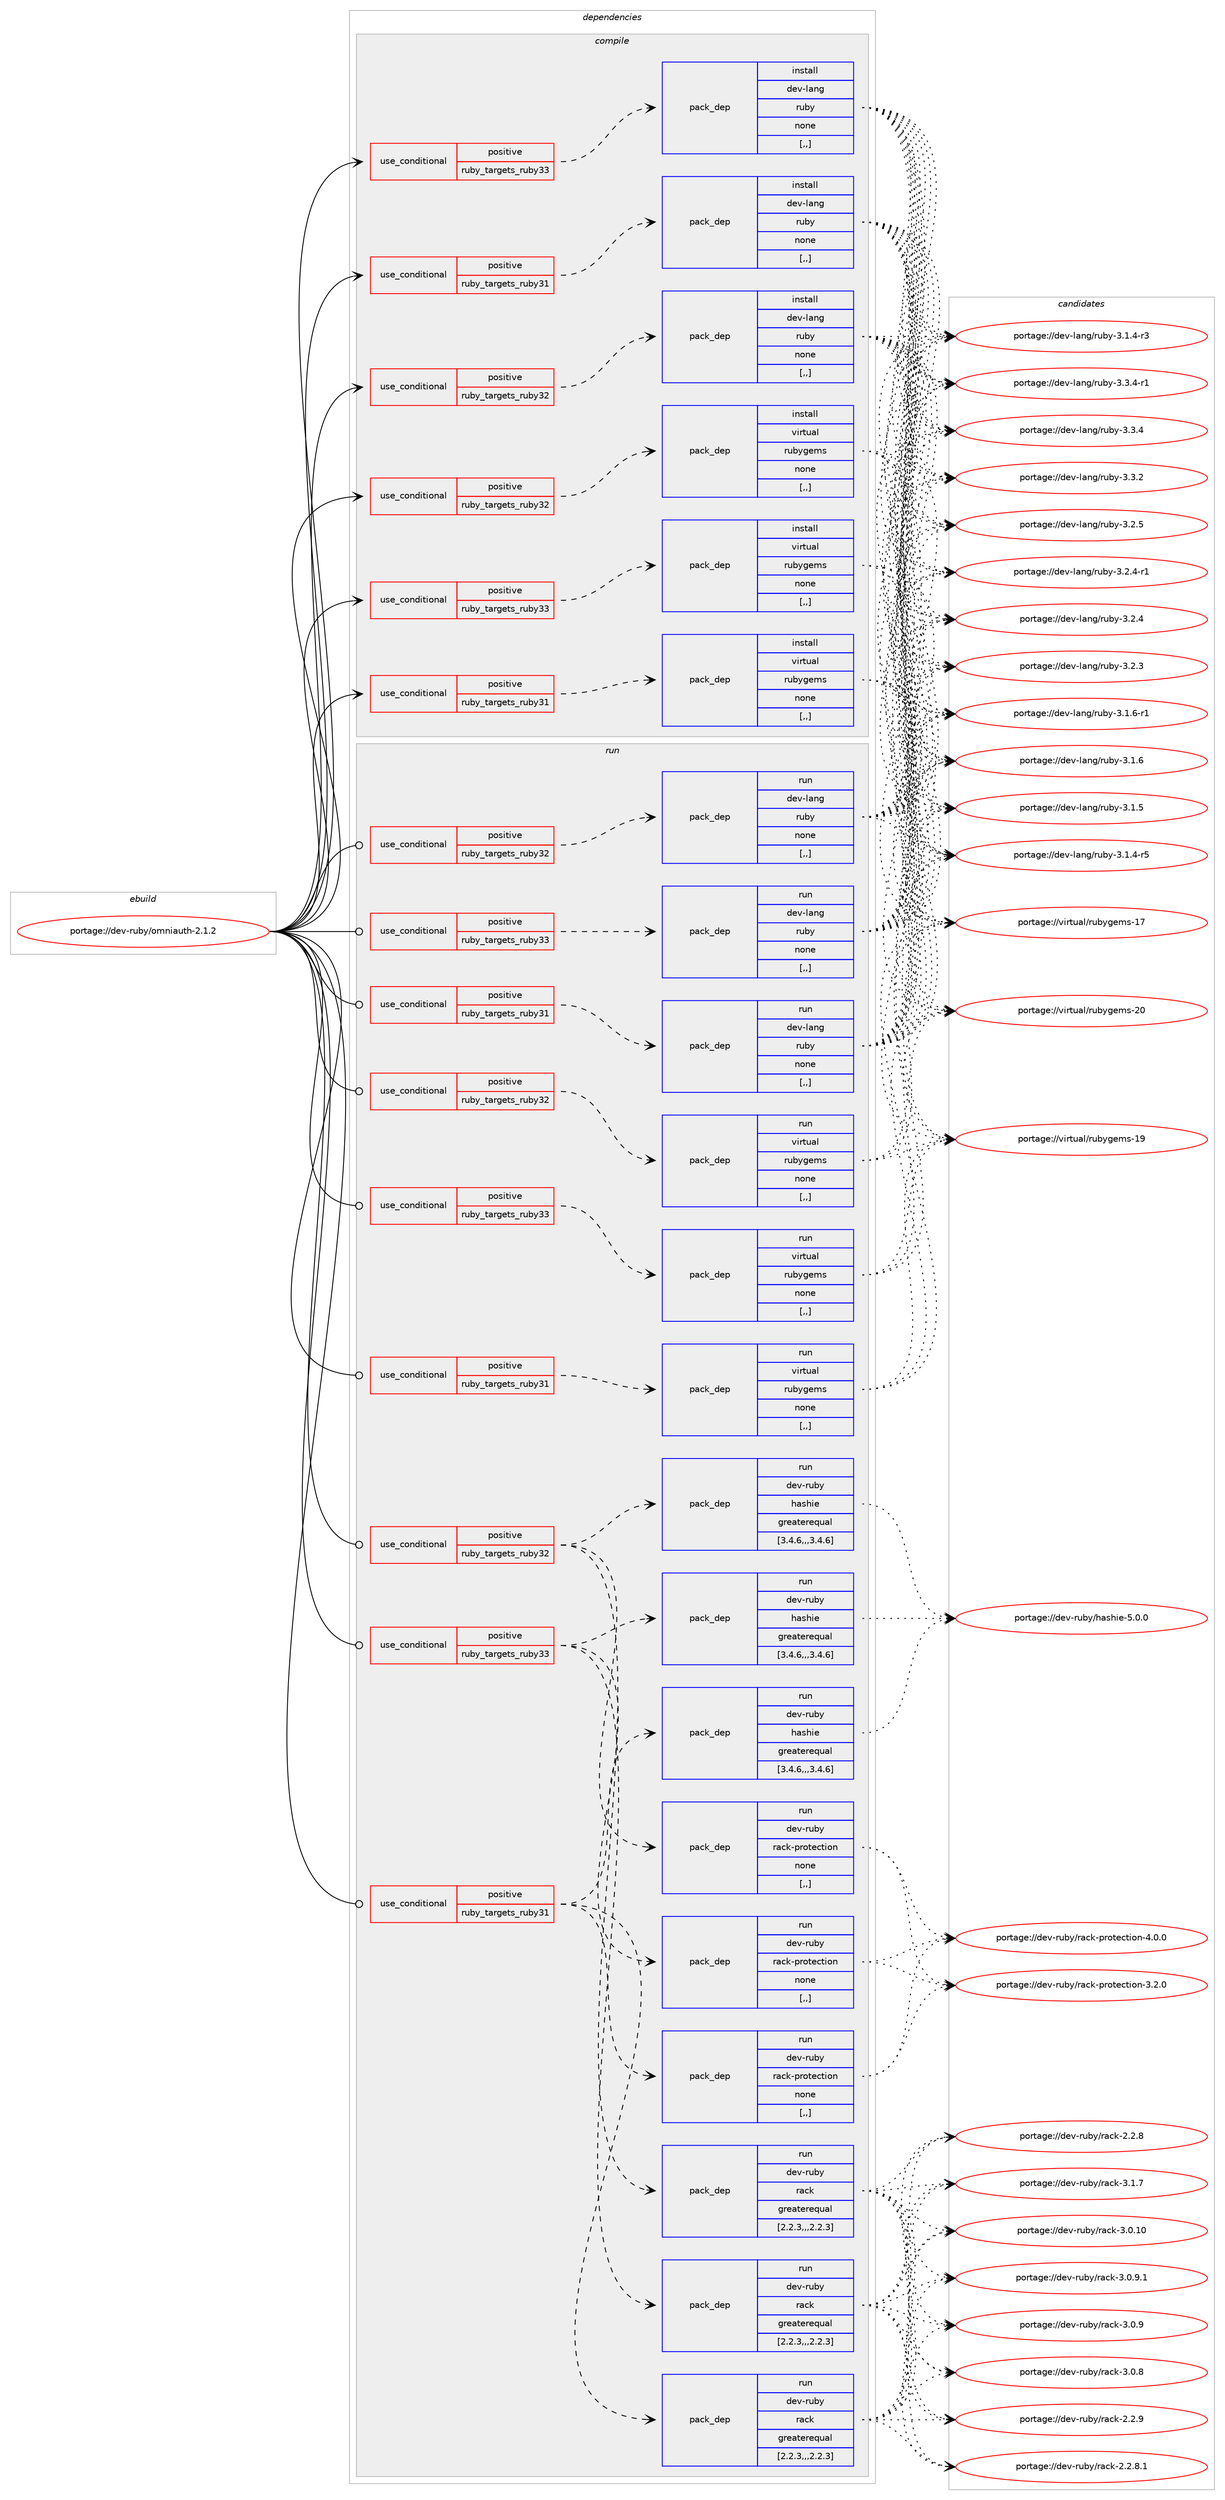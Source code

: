 digraph prolog {

# *************
# Graph options
# *************

newrank=true;
concentrate=true;
compound=true;
graph [rankdir=LR,fontname=Helvetica,fontsize=10,ranksep=1.5];#, ranksep=2.5, nodesep=0.2];
edge  [arrowhead=vee];
node  [fontname=Helvetica,fontsize=10];

# **********
# The ebuild
# **********

subgraph cluster_leftcol {
color=gray;
label=<<i>ebuild</i>>;
id [label="portage://dev-ruby/omniauth-2.1.2", color=red, width=4, href="../dev-ruby/omniauth-2.1.2.svg"];
}

# ****************
# The dependencies
# ****************

subgraph cluster_midcol {
color=gray;
label=<<i>dependencies</i>>;
subgraph cluster_compile {
fillcolor="#eeeeee";
style=filled;
label=<<i>compile</i>>;
subgraph cond52081 {
dependency193180 [label=<<TABLE BORDER="0" CELLBORDER="1" CELLSPACING="0" CELLPADDING="4"><TR><TD ROWSPAN="3" CELLPADDING="10">use_conditional</TD></TR><TR><TD>positive</TD></TR><TR><TD>ruby_targets_ruby31</TD></TR></TABLE>>, shape=none, color=red];
subgraph pack139747 {
dependency193181 [label=<<TABLE BORDER="0" CELLBORDER="1" CELLSPACING="0" CELLPADDING="4" WIDTH="220"><TR><TD ROWSPAN="6" CELLPADDING="30">pack_dep</TD></TR><TR><TD WIDTH="110">install</TD></TR><TR><TD>dev-lang</TD></TR><TR><TD>ruby</TD></TR><TR><TD>none</TD></TR><TR><TD>[,,]</TD></TR></TABLE>>, shape=none, color=blue];
}
dependency193180:e -> dependency193181:w [weight=20,style="dashed",arrowhead="vee"];
}
id:e -> dependency193180:w [weight=20,style="solid",arrowhead="vee"];
subgraph cond52082 {
dependency193182 [label=<<TABLE BORDER="0" CELLBORDER="1" CELLSPACING="0" CELLPADDING="4"><TR><TD ROWSPAN="3" CELLPADDING="10">use_conditional</TD></TR><TR><TD>positive</TD></TR><TR><TD>ruby_targets_ruby31</TD></TR></TABLE>>, shape=none, color=red];
subgraph pack139748 {
dependency193183 [label=<<TABLE BORDER="0" CELLBORDER="1" CELLSPACING="0" CELLPADDING="4" WIDTH="220"><TR><TD ROWSPAN="6" CELLPADDING="30">pack_dep</TD></TR><TR><TD WIDTH="110">install</TD></TR><TR><TD>virtual</TD></TR><TR><TD>rubygems</TD></TR><TR><TD>none</TD></TR><TR><TD>[,,]</TD></TR></TABLE>>, shape=none, color=blue];
}
dependency193182:e -> dependency193183:w [weight=20,style="dashed",arrowhead="vee"];
}
id:e -> dependency193182:w [weight=20,style="solid",arrowhead="vee"];
subgraph cond52083 {
dependency193184 [label=<<TABLE BORDER="0" CELLBORDER="1" CELLSPACING="0" CELLPADDING="4"><TR><TD ROWSPAN="3" CELLPADDING="10">use_conditional</TD></TR><TR><TD>positive</TD></TR><TR><TD>ruby_targets_ruby32</TD></TR></TABLE>>, shape=none, color=red];
subgraph pack139749 {
dependency193185 [label=<<TABLE BORDER="0" CELLBORDER="1" CELLSPACING="0" CELLPADDING="4" WIDTH="220"><TR><TD ROWSPAN="6" CELLPADDING="30">pack_dep</TD></TR><TR><TD WIDTH="110">install</TD></TR><TR><TD>dev-lang</TD></TR><TR><TD>ruby</TD></TR><TR><TD>none</TD></TR><TR><TD>[,,]</TD></TR></TABLE>>, shape=none, color=blue];
}
dependency193184:e -> dependency193185:w [weight=20,style="dashed",arrowhead="vee"];
}
id:e -> dependency193184:w [weight=20,style="solid",arrowhead="vee"];
subgraph cond52084 {
dependency193186 [label=<<TABLE BORDER="0" CELLBORDER="1" CELLSPACING="0" CELLPADDING="4"><TR><TD ROWSPAN="3" CELLPADDING="10">use_conditional</TD></TR><TR><TD>positive</TD></TR><TR><TD>ruby_targets_ruby32</TD></TR></TABLE>>, shape=none, color=red];
subgraph pack139750 {
dependency193187 [label=<<TABLE BORDER="0" CELLBORDER="1" CELLSPACING="0" CELLPADDING="4" WIDTH="220"><TR><TD ROWSPAN="6" CELLPADDING="30">pack_dep</TD></TR><TR><TD WIDTH="110">install</TD></TR><TR><TD>virtual</TD></TR><TR><TD>rubygems</TD></TR><TR><TD>none</TD></TR><TR><TD>[,,]</TD></TR></TABLE>>, shape=none, color=blue];
}
dependency193186:e -> dependency193187:w [weight=20,style="dashed",arrowhead="vee"];
}
id:e -> dependency193186:w [weight=20,style="solid",arrowhead="vee"];
subgraph cond52085 {
dependency193188 [label=<<TABLE BORDER="0" CELLBORDER="1" CELLSPACING="0" CELLPADDING="4"><TR><TD ROWSPAN="3" CELLPADDING="10">use_conditional</TD></TR><TR><TD>positive</TD></TR><TR><TD>ruby_targets_ruby33</TD></TR></TABLE>>, shape=none, color=red];
subgraph pack139751 {
dependency193189 [label=<<TABLE BORDER="0" CELLBORDER="1" CELLSPACING="0" CELLPADDING="4" WIDTH="220"><TR><TD ROWSPAN="6" CELLPADDING="30">pack_dep</TD></TR><TR><TD WIDTH="110">install</TD></TR><TR><TD>dev-lang</TD></TR><TR><TD>ruby</TD></TR><TR><TD>none</TD></TR><TR><TD>[,,]</TD></TR></TABLE>>, shape=none, color=blue];
}
dependency193188:e -> dependency193189:w [weight=20,style="dashed",arrowhead="vee"];
}
id:e -> dependency193188:w [weight=20,style="solid",arrowhead="vee"];
subgraph cond52086 {
dependency193190 [label=<<TABLE BORDER="0" CELLBORDER="1" CELLSPACING="0" CELLPADDING="4"><TR><TD ROWSPAN="3" CELLPADDING="10">use_conditional</TD></TR><TR><TD>positive</TD></TR><TR><TD>ruby_targets_ruby33</TD></TR></TABLE>>, shape=none, color=red];
subgraph pack139752 {
dependency193191 [label=<<TABLE BORDER="0" CELLBORDER="1" CELLSPACING="0" CELLPADDING="4" WIDTH="220"><TR><TD ROWSPAN="6" CELLPADDING="30">pack_dep</TD></TR><TR><TD WIDTH="110">install</TD></TR><TR><TD>virtual</TD></TR><TR><TD>rubygems</TD></TR><TR><TD>none</TD></TR><TR><TD>[,,]</TD></TR></TABLE>>, shape=none, color=blue];
}
dependency193190:e -> dependency193191:w [weight=20,style="dashed",arrowhead="vee"];
}
id:e -> dependency193190:w [weight=20,style="solid",arrowhead="vee"];
}
subgraph cluster_compileandrun {
fillcolor="#eeeeee";
style=filled;
label=<<i>compile and run</i>>;
}
subgraph cluster_run {
fillcolor="#eeeeee";
style=filled;
label=<<i>run</i>>;
subgraph cond52087 {
dependency193192 [label=<<TABLE BORDER="0" CELLBORDER="1" CELLSPACING="0" CELLPADDING="4"><TR><TD ROWSPAN="3" CELLPADDING="10">use_conditional</TD></TR><TR><TD>positive</TD></TR><TR><TD>ruby_targets_ruby31</TD></TR></TABLE>>, shape=none, color=red];
subgraph pack139753 {
dependency193193 [label=<<TABLE BORDER="0" CELLBORDER="1" CELLSPACING="0" CELLPADDING="4" WIDTH="220"><TR><TD ROWSPAN="6" CELLPADDING="30">pack_dep</TD></TR><TR><TD WIDTH="110">run</TD></TR><TR><TD>dev-lang</TD></TR><TR><TD>ruby</TD></TR><TR><TD>none</TD></TR><TR><TD>[,,]</TD></TR></TABLE>>, shape=none, color=blue];
}
dependency193192:e -> dependency193193:w [weight=20,style="dashed",arrowhead="vee"];
}
id:e -> dependency193192:w [weight=20,style="solid",arrowhead="odot"];
subgraph cond52088 {
dependency193194 [label=<<TABLE BORDER="0" CELLBORDER="1" CELLSPACING="0" CELLPADDING="4"><TR><TD ROWSPAN="3" CELLPADDING="10">use_conditional</TD></TR><TR><TD>positive</TD></TR><TR><TD>ruby_targets_ruby31</TD></TR></TABLE>>, shape=none, color=red];
subgraph pack139754 {
dependency193195 [label=<<TABLE BORDER="0" CELLBORDER="1" CELLSPACING="0" CELLPADDING="4" WIDTH="220"><TR><TD ROWSPAN="6" CELLPADDING="30">pack_dep</TD></TR><TR><TD WIDTH="110">run</TD></TR><TR><TD>dev-ruby</TD></TR><TR><TD>rack</TD></TR><TR><TD>greaterequal</TD></TR><TR><TD>[2.2.3,,,2.2.3]</TD></TR></TABLE>>, shape=none, color=blue];
}
dependency193194:e -> dependency193195:w [weight=20,style="dashed",arrowhead="vee"];
subgraph pack139755 {
dependency193196 [label=<<TABLE BORDER="0" CELLBORDER="1" CELLSPACING="0" CELLPADDING="4" WIDTH="220"><TR><TD ROWSPAN="6" CELLPADDING="30">pack_dep</TD></TR><TR><TD WIDTH="110">run</TD></TR><TR><TD>dev-ruby</TD></TR><TR><TD>rack-protection</TD></TR><TR><TD>none</TD></TR><TR><TD>[,,]</TD></TR></TABLE>>, shape=none, color=blue];
}
dependency193194:e -> dependency193196:w [weight=20,style="dashed",arrowhead="vee"];
subgraph pack139756 {
dependency193197 [label=<<TABLE BORDER="0" CELLBORDER="1" CELLSPACING="0" CELLPADDING="4" WIDTH="220"><TR><TD ROWSPAN="6" CELLPADDING="30">pack_dep</TD></TR><TR><TD WIDTH="110">run</TD></TR><TR><TD>dev-ruby</TD></TR><TR><TD>hashie</TD></TR><TR><TD>greaterequal</TD></TR><TR><TD>[3.4.6,,,3.4.6]</TD></TR></TABLE>>, shape=none, color=blue];
}
dependency193194:e -> dependency193197:w [weight=20,style="dashed",arrowhead="vee"];
}
id:e -> dependency193194:w [weight=20,style="solid",arrowhead="odot"];
subgraph cond52089 {
dependency193198 [label=<<TABLE BORDER="0" CELLBORDER="1" CELLSPACING="0" CELLPADDING="4"><TR><TD ROWSPAN="3" CELLPADDING="10">use_conditional</TD></TR><TR><TD>positive</TD></TR><TR><TD>ruby_targets_ruby31</TD></TR></TABLE>>, shape=none, color=red];
subgraph pack139757 {
dependency193199 [label=<<TABLE BORDER="0" CELLBORDER="1" CELLSPACING="0" CELLPADDING="4" WIDTH="220"><TR><TD ROWSPAN="6" CELLPADDING="30">pack_dep</TD></TR><TR><TD WIDTH="110">run</TD></TR><TR><TD>virtual</TD></TR><TR><TD>rubygems</TD></TR><TR><TD>none</TD></TR><TR><TD>[,,]</TD></TR></TABLE>>, shape=none, color=blue];
}
dependency193198:e -> dependency193199:w [weight=20,style="dashed",arrowhead="vee"];
}
id:e -> dependency193198:w [weight=20,style="solid",arrowhead="odot"];
subgraph cond52090 {
dependency193200 [label=<<TABLE BORDER="0" CELLBORDER="1" CELLSPACING="0" CELLPADDING="4"><TR><TD ROWSPAN="3" CELLPADDING="10">use_conditional</TD></TR><TR><TD>positive</TD></TR><TR><TD>ruby_targets_ruby32</TD></TR></TABLE>>, shape=none, color=red];
subgraph pack139758 {
dependency193201 [label=<<TABLE BORDER="0" CELLBORDER="1" CELLSPACING="0" CELLPADDING="4" WIDTH="220"><TR><TD ROWSPAN="6" CELLPADDING="30">pack_dep</TD></TR><TR><TD WIDTH="110">run</TD></TR><TR><TD>dev-lang</TD></TR><TR><TD>ruby</TD></TR><TR><TD>none</TD></TR><TR><TD>[,,]</TD></TR></TABLE>>, shape=none, color=blue];
}
dependency193200:e -> dependency193201:w [weight=20,style="dashed",arrowhead="vee"];
}
id:e -> dependency193200:w [weight=20,style="solid",arrowhead="odot"];
subgraph cond52091 {
dependency193202 [label=<<TABLE BORDER="0" CELLBORDER="1" CELLSPACING="0" CELLPADDING="4"><TR><TD ROWSPAN="3" CELLPADDING="10">use_conditional</TD></TR><TR><TD>positive</TD></TR><TR><TD>ruby_targets_ruby32</TD></TR></TABLE>>, shape=none, color=red];
subgraph pack139759 {
dependency193203 [label=<<TABLE BORDER="0" CELLBORDER="1" CELLSPACING="0" CELLPADDING="4" WIDTH="220"><TR><TD ROWSPAN="6" CELLPADDING="30">pack_dep</TD></TR><TR><TD WIDTH="110">run</TD></TR><TR><TD>dev-ruby</TD></TR><TR><TD>rack</TD></TR><TR><TD>greaterequal</TD></TR><TR><TD>[2.2.3,,,2.2.3]</TD></TR></TABLE>>, shape=none, color=blue];
}
dependency193202:e -> dependency193203:w [weight=20,style="dashed",arrowhead="vee"];
subgraph pack139760 {
dependency193204 [label=<<TABLE BORDER="0" CELLBORDER="1" CELLSPACING="0" CELLPADDING="4" WIDTH="220"><TR><TD ROWSPAN="6" CELLPADDING="30">pack_dep</TD></TR><TR><TD WIDTH="110">run</TD></TR><TR><TD>dev-ruby</TD></TR><TR><TD>rack-protection</TD></TR><TR><TD>none</TD></TR><TR><TD>[,,]</TD></TR></TABLE>>, shape=none, color=blue];
}
dependency193202:e -> dependency193204:w [weight=20,style="dashed",arrowhead="vee"];
subgraph pack139761 {
dependency193205 [label=<<TABLE BORDER="0" CELLBORDER="1" CELLSPACING="0" CELLPADDING="4" WIDTH="220"><TR><TD ROWSPAN="6" CELLPADDING="30">pack_dep</TD></TR><TR><TD WIDTH="110">run</TD></TR><TR><TD>dev-ruby</TD></TR><TR><TD>hashie</TD></TR><TR><TD>greaterequal</TD></TR><TR><TD>[3.4.6,,,3.4.6]</TD></TR></TABLE>>, shape=none, color=blue];
}
dependency193202:e -> dependency193205:w [weight=20,style="dashed",arrowhead="vee"];
}
id:e -> dependency193202:w [weight=20,style="solid",arrowhead="odot"];
subgraph cond52092 {
dependency193206 [label=<<TABLE BORDER="0" CELLBORDER="1" CELLSPACING="0" CELLPADDING="4"><TR><TD ROWSPAN="3" CELLPADDING="10">use_conditional</TD></TR><TR><TD>positive</TD></TR><TR><TD>ruby_targets_ruby32</TD></TR></TABLE>>, shape=none, color=red];
subgraph pack139762 {
dependency193207 [label=<<TABLE BORDER="0" CELLBORDER="1" CELLSPACING="0" CELLPADDING="4" WIDTH="220"><TR><TD ROWSPAN="6" CELLPADDING="30">pack_dep</TD></TR><TR><TD WIDTH="110">run</TD></TR><TR><TD>virtual</TD></TR><TR><TD>rubygems</TD></TR><TR><TD>none</TD></TR><TR><TD>[,,]</TD></TR></TABLE>>, shape=none, color=blue];
}
dependency193206:e -> dependency193207:w [weight=20,style="dashed",arrowhead="vee"];
}
id:e -> dependency193206:w [weight=20,style="solid",arrowhead="odot"];
subgraph cond52093 {
dependency193208 [label=<<TABLE BORDER="0" CELLBORDER="1" CELLSPACING="0" CELLPADDING="4"><TR><TD ROWSPAN="3" CELLPADDING="10">use_conditional</TD></TR><TR><TD>positive</TD></TR><TR><TD>ruby_targets_ruby33</TD></TR></TABLE>>, shape=none, color=red];
subgraph pack139763 {
dependency193209 [label=<<TABLE BORDER="0" CELLBORDER="1" CELLSPACING="0" CELLPADDING="4" WIDTH="220"><TR><TD ROWSPAN="6" CELLPADDING="30">pack_dep</TD></TR><TR><TD WIDTH="110">run</TD></TR><TR><TD>dev-lang</TD></TR><TR><TD>ruby</TD></TR><TR><TD>none</TD></TR><TR><TD>[,,]</TD></TR></TABLE>>, shape=none, color=blue];
}
dependency193208:e -> dependency193209:w [weight=20,style="dashed",arrowhead="vee"];
}
id:e -> dependency193208:w [weight=20,style="solid",arrowhead="odot"];
subgraph cond52094 {
dependency193210 [label=<<TABLE BORDER="0" CELLBORDER="1" CELLSPACING="0" CELLPADDING="4"><TR><TD ROWSPAN="3" CELLPADDING="10">use_conditional</TD></TR><TR><TD>positive</TD></TR><TR><TD>ruby_targets_ruby33</TD></TR></TABLE>>, shape=none, color=red];
subgraph pack139764 {
dependency193211 [label=<<TABLE BORDER="0" CELLBORDER="1" CELLSPACING="0" CELLPADDING="4" WIDTH="220"><TR><TD ROWSPAN="6" CELLPADDING="30">pack_dep</TD></TR><TR><TD WIDTH="110">run</TD></TR><TR><TD>dev-ruby</TD></TR><TR><TD>rack</TD></TR><TR><TD>greaterequal</TD></TR><TR><TD>[2.2.3,,,2.2.3]</TD></TR></TABLE>>, shape=none, color=blue];
}
dependency193210:e -> dependency193211:w [weight=20,style="dashed",arrowhead="vee"];
subgraph pack139765 {
dependency193212 [label=<<TABLE BORDER="0" CELLBORDER="1" CELLSPACING="0" CELLPADDING="4" WIDTH="220"><TR><TD ROWSPAN="6" CELLPADDING="30">pack_dep</TD></TR><TR><TD WIDTH="110">run</TD></TR><TR><TD>dev-ruby</TD></TR><TR><TD>rack-protection</TD></TR><TR><TD>none</TD></TR><TR><TD>[,,]</TD></TR></TABLE>>, shape=none, color=blue];
}
dependency193210:e -> dependency193212:w [weight=20,style="dashed",arrowhead="vee"];
subgraph pack139766 {
dependency193213 [label=<<TABLE BORDER="0" CELLBORDER="1" CELLSPACING="0" CELLPADDING="4" WIDTH="220"><TR><TD ROWSPAN="6" CELLPADDING="30">pack_dep</TD></TR><TR><TD WIDTH="110">run</TD></TR><TR><TD>dev-ruby</TD></TR><TR><TD>hashie</TD></TR><TR><TD>greaterequal</TD></TR><TR><TD>[3.4.6,,,3.4.6]</TD></TR></TABLE>>, shape=none, color=blue];
}
dependency193210:e -> dependency193213:w [weight=20,style="dashed",arrowhead="vee"];
}
id:e -> dependency193210:w [weight=20,style="solid",arrowhead="odot"];
subgraph cond52095 {
dependency193214 [label=<<TABLE BORDER="0" CELLBORDER="1" CELLSPACING="0" CELLPADDING="4"><TR><TD ROWSPAN="3" CELLPADDING="10">use_conditional</TD></TR><TR><TD>positive</TD></TR><TR><TD>ruby_targets_ruby33</TD></TR></TABLE>>, shape=none, color=red];
subgraph pack139767 {
dependency193215 [label=<<TABLE BORDER="0" CELLBORDER="1" CELLSPACING="0" CELLPADDING="4" WIDTH="220"><TR><TD ROWSPAN="6" CELLPADDING="30">pack_dep</TD></TR><TR><TD WIDTH="110">run</TD></TR><TR><TD>virtual</TD></TR><TR><TD>rubygems</TD></TR><TR><TD>none</TD></TR><TR><TD>[,,]</TD></TR></TABLE>>, shape=none, color=blue];
}
dependency193214:e -> dependency193215:w [weight=20,style="dashed",arrowhead="vee"];
}
id:e -> dependency193214:w [weight=20,style="solid",arrowhead="odot"];
}
}

# **************
# The candidates
# **************

subgraph cluster_choices {
rank=same;
color=gray;
label=<<i>candidates</i>>;

subgraph choice139747 {
color=black;
nodesep=1;
choice100101118451089711010347114117981214551465146524511449 [label="portage://dev-lang/ruby-3.3.4-r1", color=red, width=4,href="../dev-lang/ruby-3.3.4-r1.svg"];
choice10010111845108971101034711411798121455146514652 [label="portage://dev-lang/ruby-3.3.4", color=red, width=4,href="../dev-lang/ruby-3.3.4.svg"];
choice10010111845108971101034711411798121455146514650 [label="portage://dev-lang/ruby-3.3.2", color=red, width=4,href="../dev-lang/ruby-3.3.2.svg"];
choice10010111845108971101034711411798121455146504653 [label="portage://dev-lang/ruby-3.2.5", color=red, width=4,href="../dev-lang/ruby-3.2.5.svg"];
choice100101118451089711010347114117981214551465046524511449 [label="portage://dev-lang/ruby-3.2.4-r1", color=red, width=4,href="../dev-lang/ruby-3.2.4-r1.svg"];
choice10010111845108971101034711411798121455146504652 [label="portage://dev-lang/ruby-3.2.4", color=red, width=4,href="../dev-lang/ruby-3.2.4.svg"];
choice10010111845108971101034711411798121455146504651 [label="portage://dev-lang/ruby-3.2.3", color=red, width=4,href="../dev-lang/ruby-3.2.3.svg"];
choice100101118451089711010347114117981214551464946544511449 [label="portage://dev-lang/ruby-3.1.6-r1", color=red, width=4,href="../dev-lang/ruby-3.1.6-r1.svg"];
choice10010111845108971101034711411798121455146494654 [label="portage://dev-lang/ruby-3.1.6", color=red, width=4,href="../dev-lang/ruby-3.1.6.svg"];
choice10010111845108971101034711411798121455146494653 [label="portage://dev-lang/ruby-3.1.5", color=red, width=4,href="../dev-lang/ruby-3.1.5.svg"];
choice100101118451089711010347114117981214551464946524511453 [label="portage://dev-lang/ruby-3.1.4-r5", color=red, width=4,href="../dev-lang/ruby-3.1.4-r5.svg"];
choice100101118451089711010347114117981214551464946524511451 [label="portage://dev-lang/ruby-3.1.4-r3", color=red, width=4,href="../dev-lang/ruby-3.1.4-r3.svg"];
dependency193181:e -> choice100101118451089711010347114117981214551465146524511449:w [style=dotted,weight="100"];
dependency193181:e -> choice10010111845108971101034711411798121455146514652:w [style=dotted,weight="100"];
dependency193181:e -> choice10010111845108971101034711411798121455146514650:w [style=dotted,weight="100"];
dependency193181:e -> choice10010111845108971101034711411798121455146504653:w [style=dotted,weight="100"];
dependency193181:e -> choice100101118451089711010347114117981214551465046524511449:w [style=dotted,weight="100"];
dependency193181:e -> choice10010111845108971101034711411798121455146504652:w [style=dotted,weight="100"];
dependency193181:e -> choice10010111845108971101034711411798121455146504651:w [style=dotted,weight="100"];
dependency193181:e -> choice100101118451089711010347114117981214551464946544511449:w [style=dotted,weight="100"];
dependency193181:e -> choice10010111845108971101034711411798121455146494654:w [style=dotted,weight="100"];
dependency193181:e -> choice10010111845108971101034711411798121455146494653:w [style=dotted,weight="100"];
dependency193181:e -> choice100101118451089711010347114117981214551464946524511453:w [style=dotted,weight="100"];
dependency193181:e -> choice100101118451089711010347114117981214551464946524511451:w [style=dotted,weight="100"];
}
subgraph choice139748 {
color=black;
nodesep=1;
choice118105114116117971084711411798121103101109115455048 [label="portage://virtual/rubygems-20", color=red, width=4,href="../virtual/rubygems-20.svg"];
choice118105114116117971084711411798121103101109115454957 [label="portage://virtual/rubygems-19", color=red, width=4,href="../virtual/rubygems-19.svg"];
choice118105114116117971084711411798121103101109115454955 [label="portage://virtual/rubygems-17", color=red, width=4,href="../virtual/rubygems-17.svg"];
dependency193183:e -> choice118105114116117971084711411798121103101109115455048:w [style=dotted,weight="100"];
dependency193183:e -> choice118105114116117971084711411798121103101109115454957:w [style=dotted,weight="100"];
dependency193183:e -> choice118105114116117971084711411798121103101109115454955:w [style=dotted,weight="100"];
}
subgraph choice139749 {
color=black;
nodesep=1;
choice100101118451089711010347114117981214551465146524511449 [label="portage://dev-lang/ruby-3.3.4-r1", color=red, width=4,href="../dev-lang/ruby-3.3.4-r1.svg"];
choice10010111845108971101034711411798121455146514652 [label="portage://dev-lang/ruby-3.3.4", color=red, width=4,href="../dev-lang/ruby-3.3.4.svg"];
choice10010111845108971101034711411798121455146514650 [label="portage://dev-lang/ruby-3.3.2", color=red, width=4,href="../dev-lang/ruby-3.3.2.svg"];
choice10010111845108971101034711411798121455146504653 [label="portage://dev-lang/ruby-3.2.5", color=red, width=4,href="../dev-lang/ruby-3.2.5.svg"];
choice100101118451089711010347114117981214551465046524511449 [label="portage://dev-lang/ruby-3.2.4-r1", color=red, width=4,href="../dev-lang/ruby-3.2.4-r1.svg"];
choice10010111845108971101034711411798121455146504652 [label="portage://dev-lang/ruby-3.2.4", color=red, width=4,href="../dev-lang/ruby-3.2.4.svg"];
choice10010111845108971101034711411798121455146504651 [label="portage://dev-lang/ruby-3.2.3", color=red, width=4,href="../dev-lang/ruby-3.2.3.svg"];
choice100101118451089711010347114117981214551464946544511449 [label="portage://dev-lang/ruby-3.1.6-r1", color=red, width=4,href="../dev-lang/ruby-3.1.6-r1.svg"];
choice10010111845108971101034711411798121455146494654 [label="portage://dev-lang/ruby-3.1.6", color=red, width=4,href="../dev-lang/ruby-3.1.6.svg"];
choice10010111845108971101034711411798121455146494653 [label="portage://dev-lang/ruby-3.1.5", color=red, width=4,href="../dev-lang/ruby-3.1.5.svg"];
choice100101118451089711010347114117981214551464946524511453 [label="portage://dev-lang/ruby-3.1.4-r5", color=red, width=4,href="../dev-lang/ruby-3.1.4-r5.svg"];
choice100101118451089711010347114117981214551464946524511451 [label="portage://dev-lang/ruby-3.1.4-r3", color=red, width=4,href="../dev-lang/ruby-3.1.4-r3.svg"];
dependency193185:e -> choice100101118451089711010347114117981214551465146524511449:w [style=dotted,weight="100"];
dependency193185:e -> choice10010111845108971101034711411798121455146514652:w [style=dotted,weight="100"];
dependency193185:e -> choice10010111845108971101034711411798121455146514650:w [style=dotted,weight="100"];
dependency193185:e -> choice10010111845108971101034711411798121455146504653:w [style=dotted,weight="100"];
dependency193185:e -> choice100101118451089711010347114117981214551465046524511449:w [style=dotted,weight="100"];
dependency193185:e -> choice10010111845108971101034711411798121455146504652:w [style=dotted,weight="100"];
dependency193185:e -> choice10010111845108971101034711411798121455146504651:w [style=dotted,weight="100"];
dependency193185:e -> choice100101118451089711010347114117981214551464946544511449:w [style=dotted,weight="100"];
dependency193185:e -> choice10010111845108971101034711411798121455146494654:w [style=dotted,weight="100"];
dependency193185:e -> choice10010111845108971101034711411798121455146494653:w [style=dotted,weight="100"];
dependency193185:e -> choice100101118451089711010347114117981214551464946524511453:w [style=dotted,weight="100"];
dependency193185:e -> choice100101118451089711010347114117981214551464946524511451:w [style=dotted,weight="100"];
}
subgraph choice139750 {
color=black;
nodesep=1;
choice118105114116117971084711411798121103101109115455048 [label="portage://virtual/rubygems-20", color=red, width=4,href="../virtual/rubygems-20.svg"];
choice118105114116117971084711411798121103101109115454957 [label="portage://virtual/rubygems-19", color=red, width=4,href="../virtual/rubygems-19.svg"];
choice118105114116117971084711411798121103101109115454955 [label="portage://virtual/rubygems-17", color=red, width=4,href="../virtual/rubygems-17.svg"];
dependency193187:e -> choice118105114116117971084711411798121103101109115455048:w [style=dotted,weight="100"];
dependency193187:e -> choice118105114116117971084711411798121103101109115454957:w [style=dotted,weight="100"];
dependency193187:e -> choice118105114116117971084711411798121103101109115454955:w [style=dotted,weight="100"];
}
subgraph choice139751 {
color=black;
nodesep=1;
choice100101118451089711010347114117981214551465146524511449 [label="portage://dev-lang/ruby-3.3.4-r1", color=red, width=4,href="../dev-lang/ruby-3.3.4-r1.svg"];
choice10010111845108971101034711411798121455146514652 [label="portage://dev-lang/ruby-3.3.4", color=red, width=4,href="../dev-lang/ruby-3.3.4.svg"];
choice10010111845108971101034711411798121455146514650 [label="portage://dev-lang/ruby-3.3.2", color=red, width=4,href="../dev-lang/ruby-3.3.2.svg"];
choice10010111845108971101034711411798121455146504653 [label="portage://dev-lang/ruby-3.2.5", color=red, width=4,href="../dev-lang/ruby-3.2.5.svg"];
choice100101118451089711010347114117981214551465046524511449 [label="portage://dev-lang/ruby-3.2.4-r1", color=red, width=4,href="../dev-lang/ruby-3.2.4-r1.svg"];
choice10010111845108971101034711411798121455146504652 [label="portage://dev-lang/ruby-3.2.4", color=red, width=4,href="../dev-lang/ruby-3.2.4.svg"];
choice10010111845108971101034711411798121455146504651 [label="portage://dev-lang/ruby-3.2.3", color=red, width=4,href="../dev-lang/ruby-3.2.3.svg"];
choice100101118451089711010347114117981214551464946544511449 [label="portage://dev-lang/ruby-3.1.6-r1", color=red, width=4,href="../dev-lang/ruby-3.1.6-r1.svg"];
choice10010111845108971101034711411798121455146494654 [label="portage://dev-lang/ruby-3.1.6", color=red, width=4,href="../dev-lang/ruby-3.1.6.svg"];
choice10010111845108971101034711411798121455146494653 [label="portage://dev-lang/ruby-3.1.5", color=red, width=4,href="../dev-lang/ruby-3.1.5.svg"];
choice100101118451089711010347114117981214551464946524511453 [label="portage://dev-lang/ruby-3.1.4-r5", color=red, width=4,href="../dev-lang/ruby-3.1.4-r5.svg"];
choice100101118451089711010347114117981214551464946524511451 [label="portage://dev-lang/ruby-3.1.4-r3", color=red, width=4,href="../dev-lang/ruby-3.1.4-r3.svg"];
dependency193189:e -> choice100101118451089711010347114117981214551465146524511449:w [style=dotted,weight="100"];
dependency193189:e -> choice10010111845108971101034711411798121455146514652:w [style=dotted,weight="100"];
dependency193189:e -> choice10010111845108971101034711411798121455146514650:w [style=dotted,weight="100"];
dependency193189:e -> choice10010111845108971101034711411798121455146504653:w [style=dotted,weight="100"];
dependency193189:e -> choice100101118451089711010347114117981214551465046524511449:w [style=dotted,weight="100"];
dependency193189:e -> choice10010111845108971101034711411798121455146504652:w [style=dotted,weight="100"];
dependency193189:e -> choice10010111845108971101034711411798121455146504651:w [style=dotted,weight="100"];
dependency193189:e -> choice100101118451089711010347114117981214551464946544511449:w [style=dotted,weight="100"];
dependency193189:e -> choice10010111845108971101034711411798121455146494654:w [style=dotted,weight="100"];
dependency193189:e -> choice10010111845108971101034711411798121455146494653:w [style=dotted,weight="100"];
dependency193189:e -> choice100101118451089711010347114117981214551464946524511453:w [style=dotted,weight="100"];
dependency193189:e -> choice100101118451089711010347114117981214551464946524511451:w [style=dotted,weight="100"];
}
subgraph choice139752 {
color=black;
nodesep=1;
choice118105114116117971084711411798121103101109115455048 [label="portage://virtual/rubygems-20", color=red, width=4,href="../virtual/rubygems-20.svg"];
choice118105114116117971084711411798121103101109115454957 [label="portage://virtual/rubygems-19", color=red, width=4,href="../virtual/rubygems-19.svg"];
choice118105114116117971084711411798121103101109115454955 [label="portage://virtual/rubygems-17", color=red, width=4,href="../virtual/rubygems-17.svg"];
dependency193191:e -> choice118105114116117971084711411798121103101109115455048:w [style=dotted,weight="100"];
dependency193191:e -> choice118105114116117971084711411798121103101109115454957:w [style=dotted,weight="100"];
dependency193191:e -> choice118105114116117971084711411798121103101109115454955:w [style=dotted,weight="100"];
}
subgraph choice139753 {
color=black;
nodesep=1;
choice100101118451089711010347114117981214551465146524511449 [label="portage://dev-lang/ruby-3.3.4-r1", color=red, width=4,href="../dev-lang/ruby-3.3.4-r1.svg"];
choice10010111845108971101034711411798121455146514652 [label="portage://dev-lang/ruby-3.3.4", color=red, width=4,href="../dev-lang/ruby-3.3.4.svg"];
choice10010111845108971101034711411798121455146514650 [label="portage://dev-lang/ruby-3.3.2", color=red, width=4,href="../dev-lang/ruby-3.3.2.svg"];
choice10010111845108971101034711411798121455146504653 [label="portage://dev-lang/ruby-3.2.5", color=red, width=4,href="../dev-lang/ruby-3.2.5.svg"];
choice100101118451089711010347114117981214551465046524511449 [label="portage://dev-lang/ruby-3.2.4-r1", color=red, width=4,href="../dev-lang/ruby-3.2.4-r1.svg"];
choice10010111845108971101034711411798121455146504652 [label="portage://dev-lang/ruby-3.2.4", color=red, width=4,href="../dev-lang/ruby-3.2.4.svg"];
choice10010111845108971101034711411798121455146504651 [label="portage://dev-lang/ruby-3.2.3", color=red, width=4,href="../dev-lang/ruby-3.2.3.svg"];
choice100101118451089711010347114117981214551464946544511449 [label="portage://dev-lang/ruby-3.1.6-r1", color=red, width=4,href="../dev-lang/ruby-3.1.6-r1.svg"];
choice10010111845108971101034711411798121455146494654 [label="portage://dev-lang/ruby-3.1.6", color=red, width=4,href="../dev-lang/ruby-3.1.6.svg"];
choice10010111845108971101034711411798121455146494653 [label="portage://dev-lang/ruby-3.1.5", color=red, width=4,href="../dev-lang/ruby-3.1.5.svg"];
choice100101118451089711010347114117981214551464946524511453 [label="portage://dev-lang/ruby-3.1.4-r5", color=red, width=4,href="../dev-lang/ruby-3.1.4-r5.svg"];
choice100101118451089711010347114117981214551464946524511451 [label="portage://dev-lang/ruby-3.1.4-r3", color=red, width=4,href="../dev-lang/ruby-3.1.4-r3.svg"];
dependency193193:e -> choice100101118451089711010347114117981214551465146524511449:w [style=dotted,weight="100"];
dependency193193:e -> choice10010111845108971101034711411798121455146514652:w [style=dotted,weight="100"];
dependency193193:e -> choice10010111845108971101034711411798121455146514650:w [style=dotted,weight="100"];
dependency193193:e -> choice10010111845108971101034711411798121455146504653:w [style=dotted,weight="100"];
dependency193193:e -> choice100101118451089711010347114117981214551465046524511449:w [style=dotted,weight="100"];
dependency193193:e -> choice10010111845108971101034711411798121455146504652:w [style=dotted,weight="100"];
dependency193193:e -> choice10010111845108971101034711411798121455146504651:w [style=dotted,weight="100"];
dependency193193:e -> choice100101118451089711010347114117981214551464946544511449:w [style=dotted,weight="100"];
dependency193193:e -> choice10010111845108971101034711411798121455146494654:w [style=dotted,weight="100"];
dependency193193:e -> choice10010111845108971101034711411798121455146494653:w [style=dotted,weight="100"];
dependency193193:e -> choice100101118451089711010347114117981214551464946524511453:w [style=dotted,weight="100"];
dependency193193:e -> choice100101118451089711010347114117981214551464946524511451:w [style=dotted,weight="100"];
}
subgraph choice139754 {
color=black;
nodesep=1;
choice1001011184511411798121471149799107455146494655 [label="portage://dev-ruby/rack-3.1.7", color=red, width=4,href="../dev-ruby/rack-3.1.7.svg"];
choice100101118451141179812147114979910745514648464948 [label="portage://dev-ruby/rack-3.0.10", color=red, width=4,href="../dev-ruby/rack-3.0.10.svg"];
choice10010111845114117981214711497991074551464846574649 [label="portage://dev-ruby/rack-3.0.9.1", color=red, width=4,href="../dev-ruby/rack-3.0.9.1.svg"];
choice1001011184511411798121471149799107455146484657 [label="portage://dev-ruby/rack-3.0.9", color=red, width=4,href="../dev-ruby/rack-3.0.9.svg"];
choice1001011184511411798121471149799107455146484656 [label="portage://dev-ruby/rack-3.0.8", color=red, width=4,href="../dev-ruby/rack-3.0.8.svg"];
choice1001011184511411798121471149799107455046504657 [label="portage://dev-ruby/rack-2.2.9", color=red, width=4,href="../dev-ruby/rack-2.2.9.svg"];
choice10010111845114117981214711497991074550465046564649 [label="portage://dev-ruby/rack-2.2.8.1", color=red, width=4,href="../dev-ruby/rack-2.2.8.1.svg"];
choice1001011184511411798121471149799107455046504656 [label="portage://dev-ruby/rack-2.2.8", color=red, width=4,href="../dev-ruby/rack-2.2.8.svg"];
dependency193195:e -> choice1001011184511411798121471149799107455146494655:w [style=dotted,weight="100"];
dependency193195:e -> choice100101118451141179812147114979910745514648464948:w [style=dotted,weight="100"];
dependency193195:e -> choice10010111845114117981214711497991074551464846574649:w [style=dotted,weight="100"];
dependency193195:e -> choice1001011184511411798121471149799107455146484657:w [style=dotted,weight="100"];
dependency193195:e -> choice1001011184511411798121471149799107455146484656:w [style=dotted,weight="100"];
dependency193195:e -> choice1001011184511411798121471149799107455046504657:w [style=dotted,weight="100"];
dependency193195:e -> choice10010111845114117981214711497991074550465046564649:w [style=dotted,weight="100"];
dependency193195:e -> choice1001011184511411798121471149799107455046504656:w [style=dotted,weight="100"];
}
subgraph choice139755 {
color=black;
nodesep=1;
choice10010111845114117981214711497991074511211411111610199116105111110455246484648 [label="portage://dev-ruby/rack-protection-4.0.0", color=red, width=4,href="../dev-ruby/rack-protection-4.0.0.svg"];
choice10010111845114117981214711497991074511211411111610199116105111110455146504648 [label="portage://dev-ruby/rack-protection-3.2.0", color=red, width=4,href="../dev-ruby/rack-protection-3.2.0.svg"];
dependency193196:e -> choice10010111845114117981214711497991074511211411111610199116105111110455246484648:w [style=dotted,weight="100"];
dependency193196:e -> choice10010111845114117981214711497991074511211411111610199116105111110455146504648:w [style=dotted,weight="100"];
}
subgraph choice139756 {
color=black;
nodesep=1;
choice10010111845114117981214710497115104105101455346484648 [label="portage://dev-ruby/hashie-5.0.0", color=red, width=4,href="../dev-ruby/hashie-5.0.0.svg"];
dependency193197:e -> choice10010111845114117981214710497115104105101455346484648:w [style=dotted,weight="100"];
}
subgraph choice139757 {
color=black;
nodesep=1;
choice118105114116117971084711411798121103101109115455048 [label="portage://virtual/rubygems-20", color=red, width=4,href="../virtual/rubygems-20.svg"];
choice118105114116117971084711411798121103101109115454957 [label="portage://virtual/rubygems-19", color=red, width=4,href="../virtual/rubygems-19.svg"];
choice118105114116117971084711411798121103101109115454955 [label="portage://virtual/rubygems-17", color=red, width=4,href="../virtual/rubygems-17.svg"];
dependency193199:e -> choice118105114116117971084711411798121103101109115455048:w [style=dotted,weight="100"];
dependency193199:e -> choice118105114116117971084711411798121103101109115454957:w [style=dotted,weight="100"];
dependency193199:e -> choice118105114116117971084711411798121103101109115454955:w [style=dotted,weight="100"];
}
subgraph choice139758 {
color=black;
nodesep=1;
choice100101118451089711010347114117981214551465146524511449 [label="portage://dev-lang/ruby-3.3.4-r1", color=red, width=4,href="../dev-lang/ruby-3.3.4-r1.svg"];
choice10010111845108971101034711411798121455146514652 [label="portage://dev-lang/ruby-3.3.4", color=red, width=4,href="../dev-lang/ruby-3.3.4.svg"];
choice10010111845108971101034711411798121455146514650 [label="portage://dev-lang/ruby-3.3.2", color=red, width=4,href="../dev-lang/ruby-3.3.2.svg"];
choice10010111845108971101034711411798121455146504653 [label="portage://dev-lang/ruby-3.2.5", color=red, width=4,href="../dev-lang/ruby-3.2.5.svg"];
choice100101118451089711010347114117981214551465046524511449 [label="portage://dev-lang/ruby-3.2.4-r1", color=red, width=4,href="../dev-lang/ruby-3.2.4-r1.svg"];
choice10010111845108971101034711411798121455146504652 [label="portage://dev-lang/ruby-3.2.4", color=red, width=4,href="../dev-lang/ruby-3.2.4.svg"];
choice10010111845108971101034711411798121455146504651 [label="portage://dev-lang/ruby-3.2.3", color=red, width=4,href="../dev-lang/ruby-3.2.3.svg"];
choice100101118451089711010347114117981214551464946544511449 [label="portage://dev-lang/ruby-3.1.6-r1", color=red, width=4,href="../dev-lang/ruby-3.1.6-r1.svg"];
choice10010111845108971101034711411798121455146494654 [label="portage://dev-lang/ruby-3.1.6", color=red, width=4,href="../dev-lang/ruby-3.1.6.svg"];
choice10010111845108971101034711411798121455146494653 [label="portage://dev-lang/ruby-3.1.5", color=red, width=4,href="../dev-lang/ruby-3.1.5.svg"];
choice100101118451089711010347114117981214551464946524511453 [label="portage://dev-lang/ruby-3.1.4-r5", color=red, width=4,href="../dev-lang/ruby-3.1.4-r5.svg"];
choice100101118451089711010347114117981214551464946524511451 [label="portage://dev-lang/ruby-3.1.4-r3", color=red, width=4,href="../dev-lang/ruby-3.1.4-r3.svg"];
dependency193201:e -> choice100101118451089711010347114117981214551465146524511449:w [style=dotted,weight="100"];
dependency193201:e -> choice10010111845108971101034711411798121455146514652:w [style=dotted,weight="100"];
dependency193201:e -> choice10010111845108971101034711411798121455146514650:w [style=dotted,weight="100"];
dependency193201:e -> choice10010111845108971101034711411798121455146504653:w [style=dotted,weight="100"];
dependency193201:e -> choice100101118451089711010347114117981214551465046524511449:w [style=dotted,weight="100"];
dependency193201:e -> choice10010111845108971101034711411798121455146504652:w [style=dotted,weight="100"];
dependency193201:e -> choice10010111845108971101034711411798121455146504651:w [style=dotted,weight="100"];
dependency193201:e -> choice100101118451089711010347114117981214551464946544511449:w [style=dotted,weight="100"];
dependency193201:e -> choice10010111845108971101034711411798121455146494654:w [style=dotted,weight="100"];
dependency193201:e -> choice10010111845108971101034711411798121455146494653:w [style=dotted,weight="100"];
dependency193201:e -> choice100101118451089711010347114117981214551464946524511453:w [style=dotted,weight="100"];
dependency193201:e -> choice100101118451089711010347114117981214551464946524511451:w [style=dotted,weight="100"];
}
subgraph choice139759 {
color=black;
nodesep=1;
choice1001011184511411798121471149799107455146494655 [label="portage://dev-ruby/rack-3.1.7", color=red, width=4,href="../dev-ruby/rack-3.1.7.svg"];
choice100101118451141179812147114979910745514648464948 [label="portage://dev-ruby/rack-3.0.10", color=red, width=4,href="../dev-ruby/rack-3.0.10.svg"];
choice10010111845114117981214711497991074551464846574649 [label="portage://dev-ruby/rack-3.0.9.1", color=red, width=4,href="../dev-ruby/rack-3.0.9.1.svg"];
choice1001011184511411798121471149799107455146484657 [label="portage://dev-ruby/rack-3.0.9", color=red, width=4,href="../dev-ruby/rack-3.0.9.svg"];
choice1001011184511411798121471149799107455146484656 [label="portage://dev-ruby/rack-3.0.8", color=red, width=4,href="../dev-ruby/rack-3.0.8.svg"];
choice1001011184511411798121471149799107455046504657 [label="portage://dev-ruby/rack-2.2.9", color=red, width=4,href="../dev-ruby/rack-2.2.9.svg"];
choice10010111845114117981214711497991074550465046564649 [label="portage://dev-ruby/rack-2.2.8.1", color=red, width=4,href="../dev-ruby/rack-2.2.8.1.svg"];
choice1001011184511411798121471149799107455046504656 [label="portage://dev-ruby/rack-2.2.8", color=red, width=4,href="../dev-ruby/rack-2.2.8.svg"];
dependency193203:e -> choice1001011184511411798121471149799107455146494655:w [style=dotted,weight="100"];
dependency193203:e -> choice100101118451141179812147114979910745514648464948:w [style=dotted,weight="100"];
dependency193203:e -> choice10010111845114117981214711497991074551464846574649:w [style=dotted,weight="100"];
dependency193203:e -> choice1001011184511411798121471149799107455146484657:w [style=dotted,weight="100"];
dependency193203:e -> choice1001011184511411798121471149799107455146484656:w [style=dotted,weight="100"];
dependency193203:e -> choice1001011184511411798121471149799107455046504657:w [style=dotted,weight="100"];
dependency193203:e -> choice10010111845114117981214711497991074550465046564649:w [style=dotted,weight="100"];
dependency193203:e -> choice1001011184511411798121471149799107455046504656:w [style=dotted,weight="100"];
}
subgraph choice139760 {
color=black;
nodesep=1;
choice10010111845114117981214711497991074511211411111610199116105111110455246484648 [label="portage://dev-ruby/rack-protection-4.0.0", color=red, width=4,href="../dev-ruby/rack-protection-4.0.0.svg"];
choice10010111845114117981214711497991074511211411111610199116105111110455146504648 [label="portage://dev-ruby/rack-protection-3.2.0", color=red, width=4,href="../dev-ruby/rack-protection-3.2.0.svg"];
dependency193204:e -> choice10010111845114117981214711497991074511211411111610199116105111110455246484648:w [style=dotted,weight="100"];
dependency193204:e -> choice10010111845114117981214711497991074511211411111610199116105111110455146504648:w [style=dotted,weight="100"];
}
subgraph choice139761 {
color=black;
nodesep=1;
choice10010111845114117981214710497115104105101455346484648 [label="portage://dev-ruby/hashie-5.0.0", color=red, width=4,href="../dev-ruby/hashie-5.0.0.svg"];
dependency193205:e -> choice10010111845114117981214710497115104105101455346484648:w [style=dotted,weight="100"];
}
subgraph choice139762 {
color=black;
nodesep=1;
choice118105114116117971084711411798121103101109115455048 [label="portage://virtual/rubygems-20", color=red, width=4,href="../virtual/rubygems-20.svg"];
choice118105114116117971084711411798121103101109115454957 [label="portage://virtual/rubygems-19", color=red, width=4,href="../virtual/rubygems-19.svg"];
choice118105114116117971084711411798121103101109115454955 [label="portage://virtual/rubygems-17", color=red, width=4,href="../virtual/rubygems-17.svg"];
dependency193207:e -> choice118105114116117971084711411798121103101109115455048:w [style=dotted,weight="100"];
dependency193207:e -> choice118105114116117971084711411798121103101109115454957:w [style=dotted,weight="100"];
dependency193207:e -> choice118105114116117971084711411798121103101109115454955:w [style=dotted,weight="100"];
}
subgraph choice139763 {
color=black;
nodesep=1;
choice100101118451089711010347114117981214551465146524511449 [label="portage://dev-lang/ruby-3.3.4-r1", color=red, width=4,href="../dev-lang/ruby-3.3.4-r1.svg"];
choice10010111845108971101034711411798121455146514652 [label="portage://dev-lang/ruby-3.3.4", color=red, width=4,href="../dev-lang/ruby-3.3.4.svg"];
choice10010111845108971101034711411798121455146514650 [label="portage://dev-lang/ruby-3.3.2", color=red, width=4,href="../dev-lang/ruby-3.3.2.svg"];
choice10010111845108971101034711411798121455146504653 [label="portage://dev-lang/ruby-3.2.5", color=red, width=4,href="../dev-lang/ruby-3.2.5.svg"];
choice100101118451089711010347114117981214551465046524511449 [label="portage://dev-lang/ruby-3.2.4-r1", color=red, width=4,href="../dev-lang/ruby-3.2.4-r1.svg"];
choice10010111845108971101034711411798121455146504652 [label="portage://dev-lang/ruby-3.2.4", color=red, width=4,href="../dev-lang/ruby-3.2.4.svg"];
choice10010111845108971101034711411798121455146504651 [label="portage://dev-lang/ruby-3.2.3", color=red, width=4,href="../dev-lang/ruby-3.2.3.svg"];
choice100101118451089711010347114117981214551464946544511449 [label="portage://dev-lang/ruby-3.1.6-r1", color=red, width=4,href="../dev-lang/ruby-3.1.6-r1.svg"];
choice10010111845108971101034711411798121455146494654 [label="portage://dev-lang/ruby-3.1.6", color=red, width=4,href="../dev-lang/ruby-3.1.6.svg"];
choice10010111845108971101034711411798121455146494653 [label="portage://dev-lang/ruby-3.1.5", color=red, width=4,href="../dev-lang/ruby-3.1.5.svg"];
choice100101118451089711010347114117981214551464946524511453 [label="portage://dev-lang/ruby-3.1.4-r5", color=red, width=4,href="../dev-lang/ruby-3.1.4-r5.svg"];
choice100101118451089711010347114117981214551464946524511451 [label="portage://dev-lang/ruby-3.1.4-r3", color=red, width=4,href="../dev-lang/ruby-3.1.4-r3.svg"];
dependency193209:e -> choice100101118451089711010347114117981214551465146524511449:w [style=dotted,weight="100"];
dependency193209:e -> choice10010111845108971101034711411798121455146514652:w [style=dotted,weight="100"];
dependency193209:e -> choice10010111845108971101034711411798121455146514650:w [style=dotted,weight="100"];
dependency193209:e -> choice10010111845108971101034711411798121455146504653:w [style=dotted,weight="100"];
dependency193209:e -> choice100101118451089711010347114117981214551465046524511449:w [style=dotted,weight="100"];
dependency193209:e -> choice10010111845108971101034711411798121455146504652:w [style=dotted,weight="100"];
dependency193209:e -> choice10010111845108971101034711411798121455146504651:w [style=dotted,weight="100"];
dependency193209:e -> choice100101118451089711010347114117981214551464946544511449:w [style=dotted,weight="100"];
dependency193209:e -> choice10010111845108971101034711411798121455146494654:w [style=dotted,weight="100"];
dependency193209:e -> choice10010111845108971101034711411798121455146494653:w [style=dotted,weight="100"];
dependency193209:e -> choice100101118451089711010347114117981214551464946524511453:w [style=dotted,weight="100"];
dependency193209:e -> choice100101118451089711010347114117981214551464946524511451:w [style=dotted,weight="100"];
}
subgraph choice139764 {
color=black;
nodesep=1;
choice1001011184511411798121471149799107455146494655 [label="portage://dev-ruby/rack-3.1.7", color=red, width=4,href="../dev-ruby/rack-3.1.7.svg"];
choice100101118451141179812147114979910745514648464948 [label="portage://dev-ruby/rack-3.0.10", color=red, width=4,href="../dev-ruby/rack-3.0.10.svg"];
choice10010111845114117981214711497991074551464846574649 [label="portage://dev-ruby/rack-3.0.9.1", color=red, width=4,href="../dev-ruby/rack-3.0.9.1.svg"];
choice1001011184511411798121471149799107455146484657 [label="portage://dev-ruby/rack-3.0.9", color=red, width=4,href="../dev-ruby/rack-3.0.9.svg"];
choice1001011184511411798121471149799107455146484656 [label="portage://dev-ruby/rack-3.0.8", color=red, width=4,href="../dev-ruby/rack-3.0.8.svg"];
choice1001011184511411798121471149799107455046504657 [label="portage://dev-ruby/rack-2.2.9", color=red, width=4,href="../dev-ruby/rack-2.2.9.svg"];
choice10010111845114117981214711497991074550465046564649 [label="portage://dev-ruby/rack-2.2.8.1", color=red, width=4,href="../dev-ruby/rack-2.2.8.1.svg"];
choice1001011184511411798121471149799107455046504656 [label="portage://dev-ruby/rack-2.2.8", color=red, width=4,href="../dev-ruby/rack-2.2.8.svg"];
dependency193211:e -> choice1001011184511411798121471149799107455146494655:w [style=dotted,weight="100"];
dependency193211:e -> choice100101118451141179812147114979910745514648464948:w [style=dotted,weight="100"];
dependency193211:e -> choice10010111845114117981214711497991074551464846574649:w [style=dotted,weight="100"];
dependency193211:e -> choice1001011184511411798121471149799107455146484657:w [style=dotted,weight="100"];
dependency193211:e -> choice1001011184511411798121471149799107455146484656:w [style=dotted,weight="100"];
dependency193211:e -> choice1001011184511411798121471149799107455046504657:w [style=dotted,weight="100"];
dependency193211:e -> choice10010111845114117981214711497991074550465046564649:w [style=dotted,weight="100"];
dependency193211:e -> choice1001011184511411798121471149799107455046504656:w [style=dotted,weight="100"];
}
subgraph choice139765 {
color=black;
nodesep=1;
choice10010111845114117981214711497991074511211411111610199116105111110455246484648 [label="portage://dev-ruby/rack-protection-4.0.0", color=red, width=4,href="../dev-ruby/rack-protection-4.0.0.svg"];
choice10010111845114117981214711497991074511211411111610199116105111110455146504648 [label="portage://dev-ruby/rack-protection-3.2.0", color=red, width=4,href="../dev-ruby/rack-protection-3.2.0.svg"];
dependency193212:e -> choice10010111845114117981214711497991074511211411111610199116105111110455246484648:w [style=dotted,weight="100"];
dependency193212:e -> choice10010111845114117981214711497991074511211411111610199116105111110455146504648:w [style=dotted,weight="100"];
}
subgraph choice139766 {
color=black;
nodesep=1;
choice10010111845114117981214710497115104105101455346484648 [label="portage://dev-ruby/hashie-5.0.0", color=red, width=4,href="../dev-ruby/hashie-5.0.0.svg"];
dependency193213:e -> choice10010111845114117981214710497115104105101455346484648:w [style=dotted,weight="100"];
}
subgraph choice139767 {
color=black;
nodesep=1;
choice118105114116117971084711411798121103101109115455048 [label="portage://virtual/rubygems-20", color=red, width=4,href="../virtual/rubygems-20.svg"];
choice118105114116117971084711411798121103101109115454957 [label="portage://virtual/rubygems-19", color=red, width=4,href="../virtual/rubygems-19.svg"];
choice118105114116117971084711411798121103101109115454955 [label="portage://virtual/rubygems-17", color=red, width=4,href="../virtual/rubygems-17.svg"];
dependency193215:e -> choice118105114116117971084711411798121103101109115455048:w [style=dotted,weight="100"];
dependency193215:e -> choice118105114116117971084711411798121103101109115454957:w [style=dotted,weight="100"];
dependency193215:e -> choice118105114116117971084711411798121103101109115454955:w [style=dotted,weight="100"];
}
}

}

